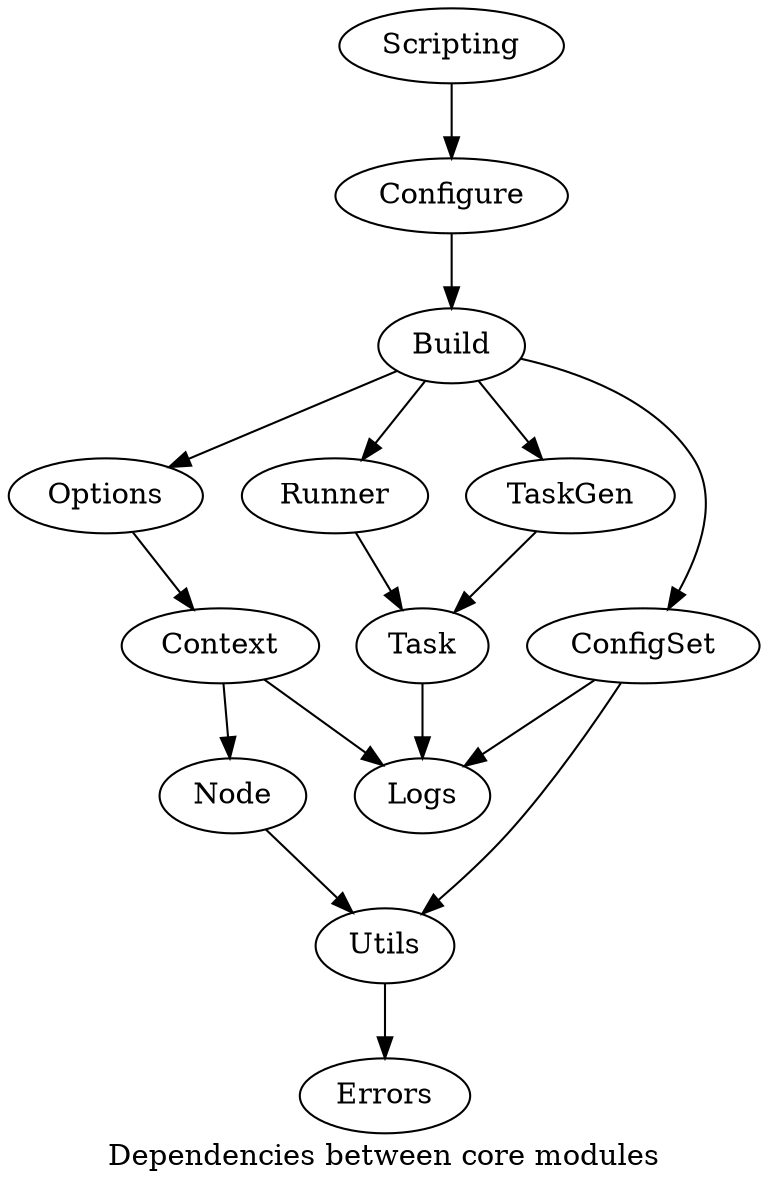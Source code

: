 digraph G {
	label="Dependencies between core modules";

	Build -> Runner;
	Build -> TaskGen;
	Build -> ConfigSet;
	Build -> Options;

	ConfigSet -> Utils;
	ConfigSet -> Logs;

	Configure -> Build;

	Context -> Logs;
	Context -> "Node";

	"Node" -> Utils;

	Options -> Context;

	Runner -> Task;

	Scripting -> Configure;

	TaskGen -> Task;

	//Task -> Utils;
	Task -> Logs;

	Utils -> Errors;
}
